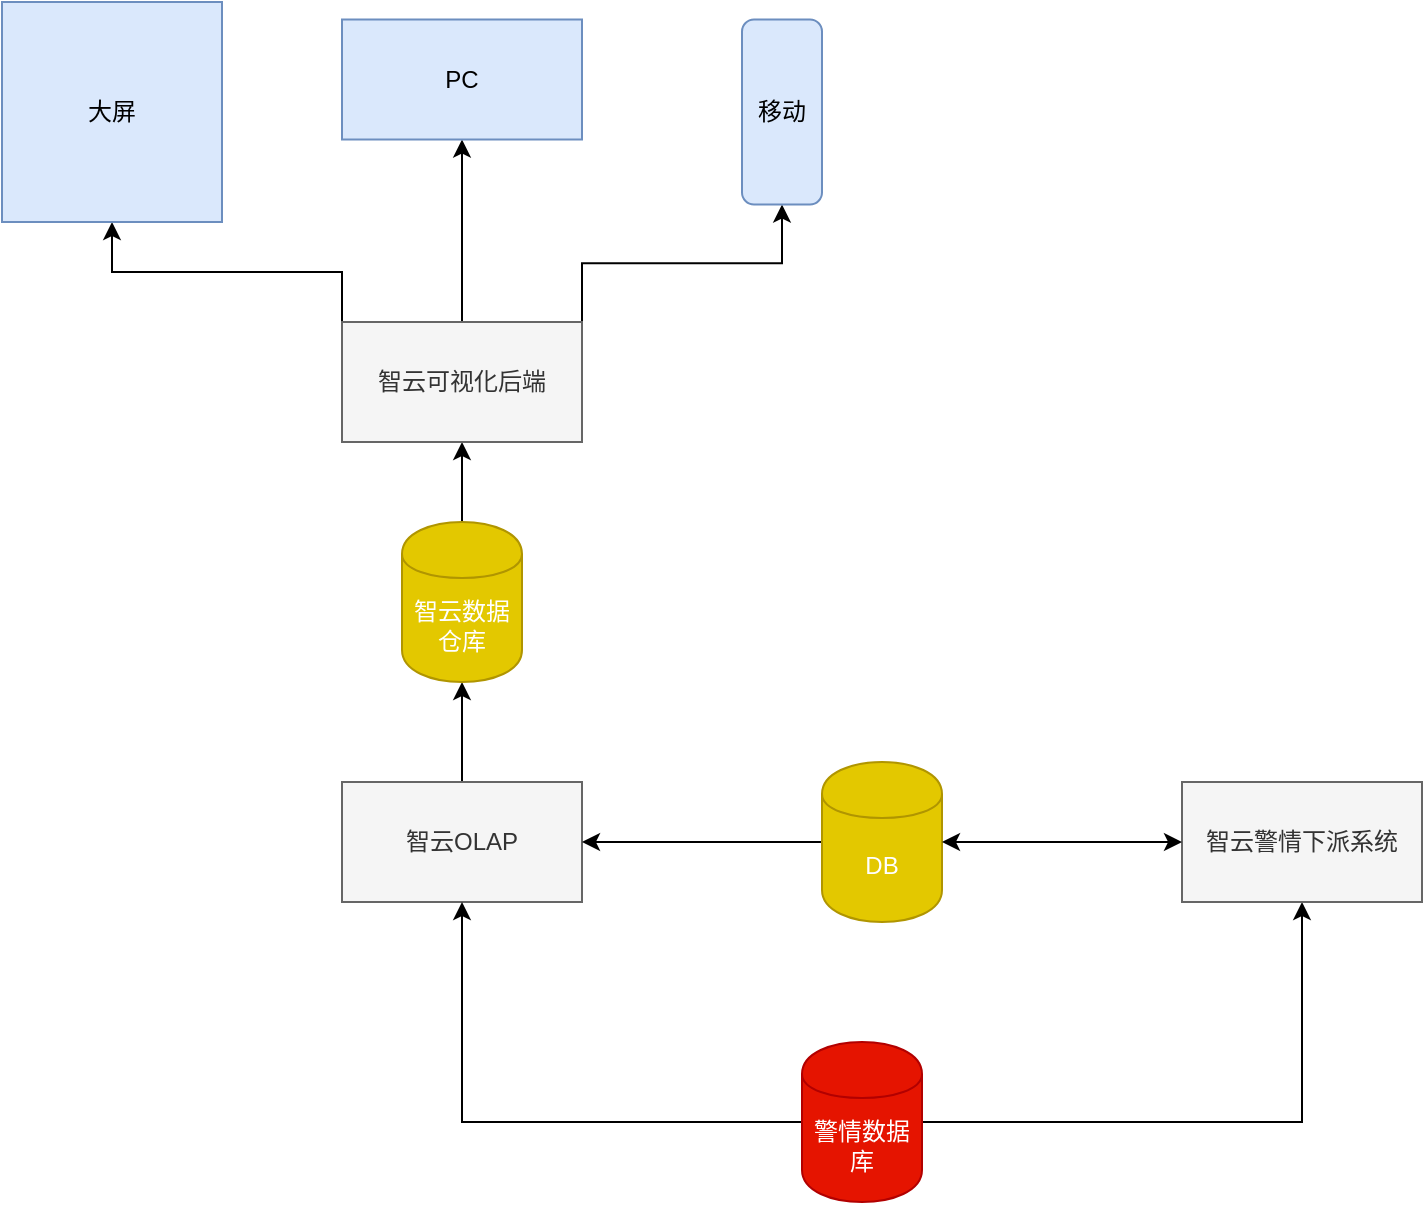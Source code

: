 <mxfile version="12.6.2" type="github"><diagram id="dnBn-FYtyDMeDjQ6ELv7" name="Page-1"><mxGraphModel dx="906" dy="541" grid="1" gridSize="10" guides="1" tooltips="1" connect="1" arrows="1" fold="1" page="1" pageScale="1" pageWidth="827" pageHeight="1169" math="0" shadow="0"><root><mxCell id="0"/><mxCell id="1" parent="0"/><mxCell id="izNpCmF7ZaAeabUgXrtP-11" style="edgeStyle=orthogonalEdgeStyle;rounded=0;orthogonalLoop=1;jettySize=auto;html=1;entryX=0.5;entryY=1;entryDx=0;entryDy=0;" edge="1" parent="1" source="izNpCmF7ZaAeabUgXrtP-1" target="izNpCmF7ZaAeabUgXrtP-4"><mxGeometry relative="1" as="geometry"/></mxCell><mxCell id="izNpCmF7ZaAeabUgXrtP-1" value="智云OLAP" style="rounded=0;whiteSpace=wrap;html=1;fillColor=#f5f5f5;strokeColor=#666666;fontColor=#333333;" vertex="1" parent="1"><mxGeometry x="340" y="400" width="120" height="60" as="geometry"/></mxCell><mxCell id="izNpCmF7ZaAeabUgXrtP-10" style="edgeStyle=orthogonalEdgeStyle;rounded=0;orthogonalLoop=1;jettySize=auto;html=1;entryX=0.5;entryY=1;entryDx=0;entryDy=0;" edge="1" parent="1" source="izNpCmF7ZaAeabUgXrtP-3" target="izNpCmF7ZaAeabUgXrtP-1"><mxGeometry relative="1" as="geometry"/></mxCell><mxCell id="izNpCmF7ZaAeabUgXrtP-33" style="edgeStyle=orthogonalEdgeStyle;rounded=0;orthogonalLoop=1;jettySize=auto;html=1;entryX=0.5;entryY=1;entryDx=0;entryDy=0;" edge="1" parent="1" source="izNpCmF7ZaAeabUgXrtP-3" target="izNpCmF7ZaAeabUgXrtP-21"><mxGeometry relative="1" as="geometry"/></mxCell><mxCell id="izNpCmF7ZaAeabUgXrtP-3" value="警情数据库" style="shape=cylinder;whiteSpace=wrap;html=1;boundedLbl=1;backgroundOutline=1;fillColor=#e51400;strokeColor=#B20000;fontColor=#ffffff;" vertex="1" parent="1"><mxGeometry x="570" y="530" width="60" height="80" as="geometry"/></mxCell><mxCell id="izNpCmF7ZaAeabUgXrtP-12" style="edgeStyle=orthogonalEdgeStyle;rounded=0;orthogonalLoop=1;jettySize=auto;html=1;entryX=0.5;entryY=1;entryDx=0;entryDy=0;" edge="1" parent="1" source="izNpCmF7ZaAeabUgXrtP-4" target="izNpCmF7ZaAeabUgXrtP-9"><mxGeometry relative="1" as="geometry"/></mxCell><mxCell id="izNpCmF7ZaAeabUgXrtP-4" value="智云数据仓库" style="shape=cylinder;whiteSpace=wrap;html=1;boundedLbl=1;backgroundOutline=1;fillColor=#e3c800;strokeColor=#B09500;fontColor=#ffffff;" vertex="1" parent="1"><mxGeometry x="370" y="270" width="60" height="80" as="geometry"/></mxCell><mxCell id="izNpCmF7ZaAeabUgXrtP-16" style="edgeStyle=orthogonalEdgeStyle;rounded=0;orthogonalLoop=1;jettySize=auto;html=1;exitX=0;exitY=0;exitDx=0;exitDy=0;entryX=0.5;entryY=1;entryDx=0;entryDy=0;" edge="1" parent="1" source="izNpCmF7ZaAeabUgXrtP-9" target="izNpCmF7ZaAeabUgXrtP-13"><mxGeometry relative="1" as="geometry"/></mxCell><mxCell id="izNpCmF7ZaAeabUgXrtP-17" style="edgeStyle=orthogonalEdgeStyle;rounded=0;orthogonalLoop=1;jettySize=auto;html=1;exitX=0.5;exitY=0;exitDx=0;exitDy=0;entryX=0.5;entryY=1;entryDx=0;entryDy=0;" edge="1" parent="1" source="izNpCmF7ZaAeabUgXrtP-9" target="izNpCmF7ZaAeabUgXrtP-14"><mxGeometry relative="1" as="geometry"/></mxCell><mxCell id="izNpCmF7ZaAeabUgXrtP-19" style="edgeStyle=orthogonalEdgeStyle;rounded=0;orthogonalLoop=1;jettySize=auto;html=1;exitX=1;exitY=0;exitDx=0;exitDy=0;entryX=0.5;entryY=1;entryDx=0;entryDy=0;" edge="1" parent="1" source="izNpCmF7ZaAeabUgXrtP-9" target="izNpCmF7ZaAeabUgXrtP-15"><mxGeometry relative="1" as="geometry"/></mxCell><mxCell id="izNpCmF7ZaAeabUgXrtP-9" value="智云可视化后端" style="rounded=0;whiteSpace=wrap;html=1;fillColor=#f5f5f5;strokeColor=#666666;fontColor=#333333;" vertex="1" parent="1"><mxGeometry x="340" y="170" width="120" height="60" as="geometry"/></mxCell><mxCell id="izNpCmF7ZaAeabUgXrtP-13" value="大屏" style="whiteSpace=wrap;html=1;aspect=fixed;fillColor=#dae8fc;strokeColor=#6c8ebf;" vertex="1" parent="1"><mxGeometry x="170" y="10" width="110" height="110" as="geometry"/></mxCell><mxCell id="izNpCmF7ZaAeabUgXrtP-14" value="PC" style="rounded=0;whiteSpace=wrap;html=1;fillColor=#dae8fc;strokeColor=#6c8ebf;" vertex="1" parent="1"><mxGeometry x="340" y="18.75" width="120" height="60" as="geometry"/></mxCell><mxCell id="izNpCmF7ZaAeabUgXrtP-15" value="移动" style="rounded=1;whiteSpace=wrap;html=1;rotation=0;fillColor=#dae8fc;strokeColor=#6c8ebf;" vertex="1" parent="1"><mxGeometry x="540" y="18.75" width="40" height="92.5" as="geometry"/></mxCell><mxCell id="izNpCmF7ZaAeabUgXrtP-34" style="edgeStyle=orthogonalEdgeStyle;rounded=0;orthogonalLoop=1;jettySize=auto;html=1;entryX=1;entryY=0.5;entryDx=0;entryDy=0;" edge="1" parent="1" source="izNpCmF7ZaAeabUgXrtP-20" target="izNpCmF7ZaAeabUgXrtP-1"><mxGeometry relative="1" as="geometry"/></mxCell><mxCell id="izNpCmF7ZaAeabUgXrtP-20" value="DB" style="shape=cylinder;whiteSpace=wrap;html=1;boundedLbl=1;backgroundOutline=1;fillColor=#e3c800;strokeColor=#B09500;fontColor=#ffffff;" vertex="1" parent="1"><mxGeometry x="580" y="390" width="60" height="80" as="geometry"/></mxCell><mxCell id="izNpCmF7ZaAeabUgXrtP-21" value="智云警情下派系统" style="rounded=0;whiteSpace=wrap;html=1;fillColor=#f5f5f5;strokeColor=#666666;fontColor=#333333;" vertex="1" parent="1"><mxGeometry x="760" y="400" width="120" height="60" as="geometry"/></mxCell><mxCell id="izNpCmF7ZaAeabUgXrtP-32" value="" style="endArrow=classic;startArrow=classic;html=1;entryX=0;entryY=0.5;entryDx=0;entryDy=0;" edge="1" parent="1" source="izNpCmF7ZaAeabUgXrtP-20" target="izNpCmF7ZaAeabUgXrtP-21"><mxGeometry width="50" height="50" relative="1" as="geometry"><mxPoint x="800" y="510" as="sourcePoint"/><mxPoint x="850" y="460" as="targetPoint"/></mxGeometry></mxCell></root></mxGraphModel></diagram></mxfile>